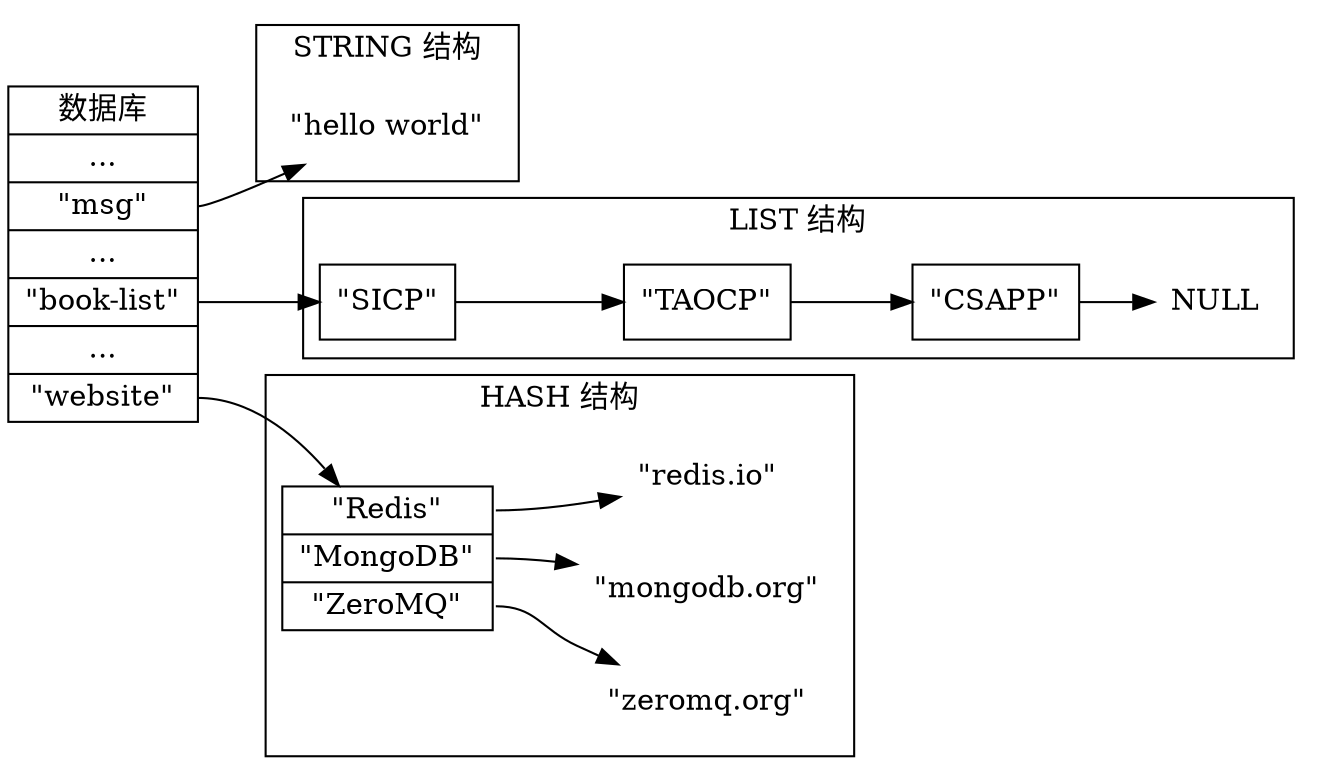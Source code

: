 digraph {

    rankdir = LR;

    //

    node [shape = record];

    db [label = "数据库 | ... | <msg> \"msg\" | ... | <book_list> \"book-list\" | ... | <website> \"website\""];

    //

    subgraph cluster_string {

        label = "STRING 结构";

        msg [label = "\"hello world\"", shape = plaintext];

    }

    subgraph cluster_list_node {

        label = "LIST 结构";

        sicp [label = "\"SICP\""];
        taocp [label = "\"TAOCP\""];
        csapp [label = "\"CSAPP\""];
        null [label = "NULL", shape = plaintext];

    }

    subgraph cluster_hash {

        label = "HASH 结构";

        website [label = " <redis> \"Redis\" | <mongodb> \"MongoDB\" | <zeromq> \"ZeroMQ\""];

        node [shape = plaintext];

        redis [label = "\"redis.io\""];
        mongodb [label = "\"mongodb.org\""];
        zeromq [label = "\"zeromq.org\""];
    }

    //

    db:msg -> msg;

    db:book_list -> sicp -> taocp -> csapp -> null ;

    db:website -> website;

    website:redis -> redis;
    website:mongodb -> mongodb;
    website:zeromq -> zeromq;

}
